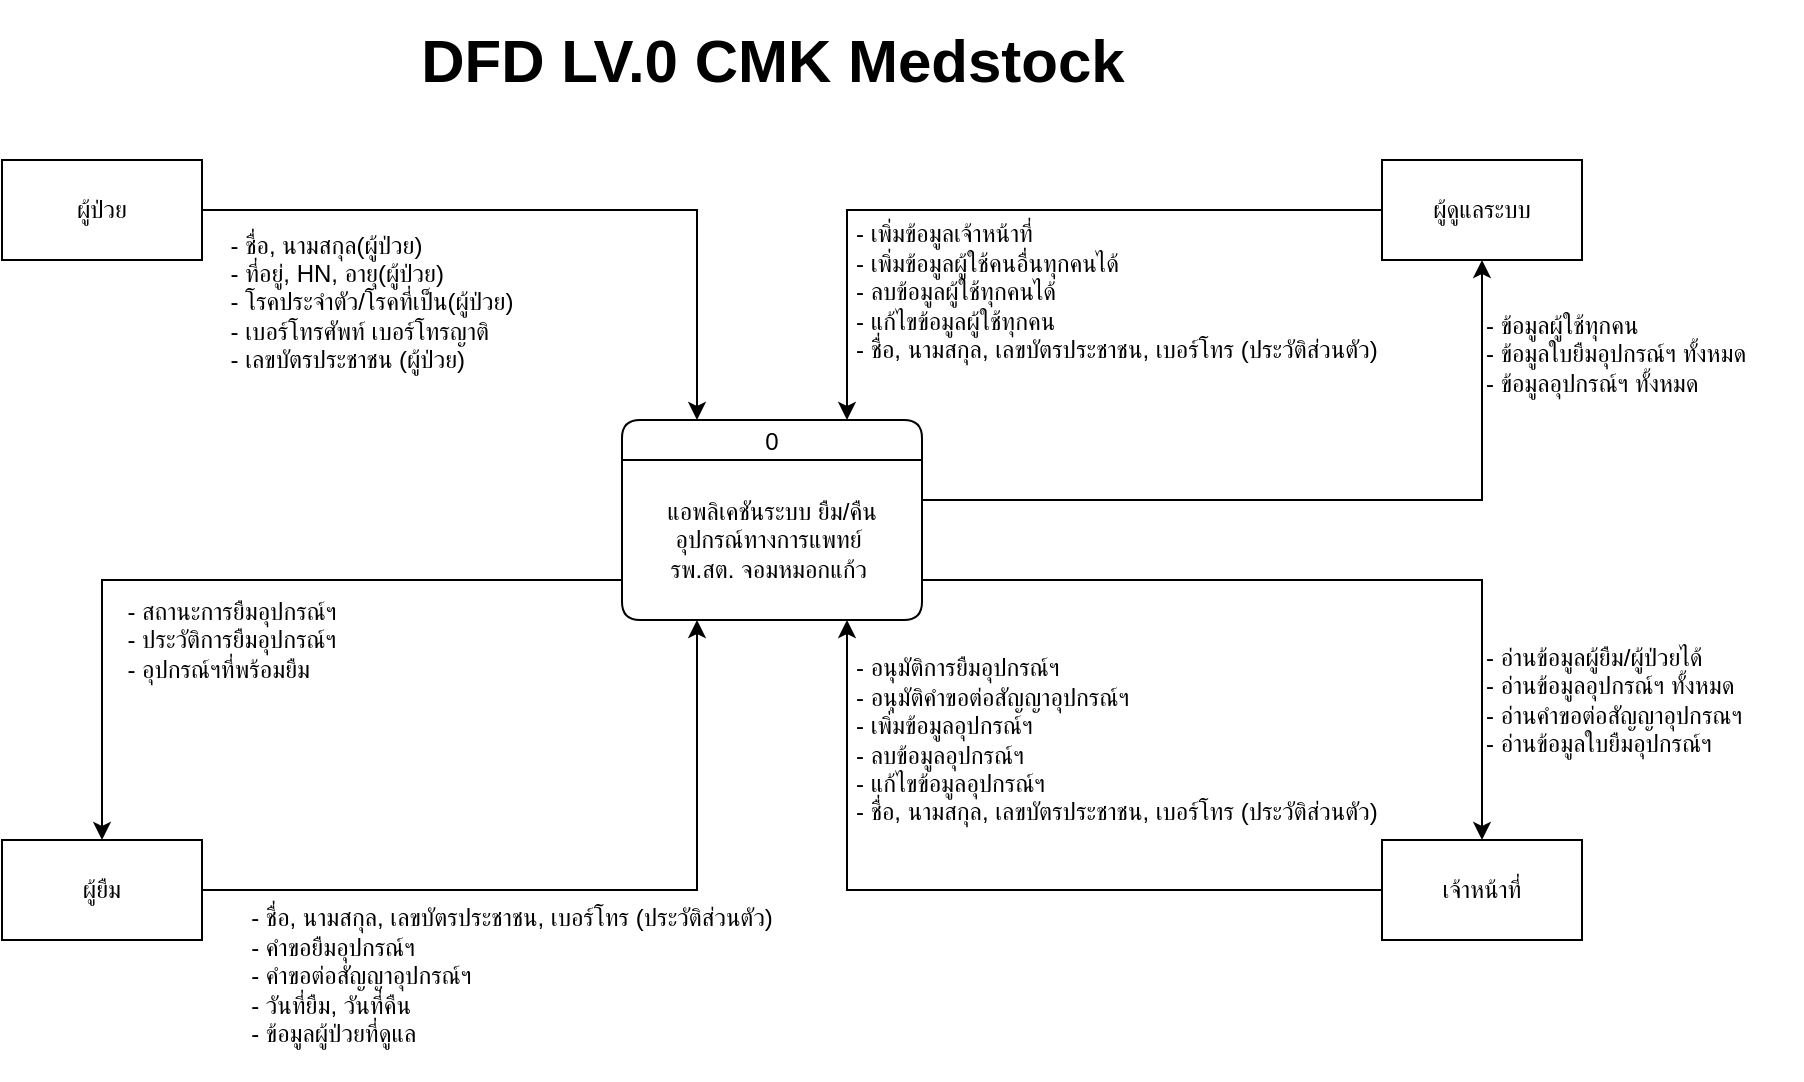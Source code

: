 <mxfile version="24.7.5" pages="2">
  <diagram name="Page-1" id="bepCv5NXbVu49NAXqQbo">
    <mxGraphModel dx="688" dy="389" grid="1" gridSize="10" guides="1" tooltips="1" connect="1" arrows="1" fold="1" page="1" pageScale="1" pageWidth="1169" pageHeight="827" math="0" shadow="0">
      <root>
        <mxCell id="0" />
        <mxCell id="1" parent="0" />
        <mxCell id="Wjg2MNUysMHDsQ0D-KE0-12" value="0" style="swimlane;fontStyle=0;childLayout=stackLayout;horizontal=1;startSize=20;fillColor=#ffffff;horizontalStack=0;resizeParent=1;resizeParentMax=0;resizeLast=0;collapsible=0;marginBottom=0;swimlaneFillColor=#ffffff;rounded=1;" parent="1" vertex="1">
          <mxGeometry x="460" y="280" width="150" height="100" as="geometry" />
        </mxCell>
        <mxCell id="Wjg2MNUysMHDsQ0D-KE0-13" value="แอพลิเคชันระบบ ยืม/คืน &lt;br&gt;อุปกรณ์ทางการแพทย์&amp;nbsp;&lt;div&gt;รพ.สต. จอมหมอกแก้ว&amp;nbsp;&lt;/div&gt;" style="text;html=1;align=center;verticalAlign=middle;whiteSpace=wrap;rounded=0;" parent="Wjg2MNUysMHDsQ0D-KE0-12" vertex="1">
          <mxGeometry y="20" width="150" height="80" as="geometry" />
        </mxCell>
        <mxCell id="Wjg2MNUysMHDsQ0D-KE0-18" style="edgeStyle=orthogonalEdgeStyle;rounded=0;orthogonalLoop=1;jettySize=auto;html=1;exitX=1;exitY=0.5;exitDx=0;exitDy=0;entryX=0.25;entryY=0;entryDx=0;entryDy=0;" parent="1" source="Wjg2MNUysMHDsQ0D-KE0-14" target="Wjg2MNUysMHDsQ0D-KE0-12" edge="1">
          <mxGeometry relative="1" as="geometry" />
        </mxCell>
        <mxCell id="Wjg2MNUysMHDsQ0D-KE0-14" value="ผู้ป่วย" style="html=1;dashed=0;whiteSpace=wrap;" parent="1" vertex="1">
          <mxGeometry x="150" y="150" width="100" height="50" as="geometry" />
        </mxCell>
        <mxCell id="Wjg2MNUysMHDsQ0D-KE0-19" style="edgeStyle=orthogonalEdgeStyle;rounded=0;orthogonalLoop=1;jettySize=auto;html=1;exitX=0;exitY=0.5;exitDx=0;exitDy=0;entryX=0.75;entryY=0;entryDx=0;entryDy=0;" parent="1" source="Wjg2MNUysMHDsQ0D-KE0-15" target="Wjg2MNUysMHDsQ0D-KE0-12" edge="1">
          <mxGeometry relative="1" as="geometry" />
        </mxCell>
        <mxCell id="Wjg2MNUysMHDsQ0D-KE0-15" value="ผู้ดูแลระบบ" style="html=1;dashed=0;whiteSpace=wrap;" parent="1" vertex="1">
          <mxGeometry x="840" y="150" width="100" height="50" as="geometry" />
        </mxCell>
        <mxCell id="Wjg2MNUysMHDsQ0D-KE0-20" style="edgeStyle=orthogonalEdgeStyle;rounded=0;orthogonalLoop=1;jettySize=auto;html=1;exitX=1;exitY=0.5;exitDx=0;exitDy=0;entryX=0.25;entryY=1;entryDx=0;entryDy=0;" parent="1" source="Wjg2MNUysMHDsQ0D-KE0-16" target="Wjg2MNUysMHDsQ0D-KE0-13" edge="1">
          <mxGeometry relative="1" as="geometry" />
        </mxCell>
        <mxCell id="Wjg2MNUysMHDsQ0D-KE0-16" value="ผู้ยืม" style="html=1;dashed=0;whiteSpace=wrap;" parent="1" vertex="1">
          <mxGeometry x="150" y="490" width="100" height="50" as="geometry" />
        </mxCell>
        <mxCell id="Wjg2MNUysMHDsQ0D-KE0-21" style="edgeStyle=orthogonalEdgeStyle;rounded=0;orthogonalLoop=1;jettySize=auto;html=1;exitX=0;exitY=0.5;exitDx=0;exitDy=0;entryX=0.75;entryY=1;entryDx=0;entryDy=0;" parent="1" source="Wjg2MNUysMHDsQ0D-KE0-17" target="Wjg2MNUysMHDsQ0D-KE0-13" edge="1">
          <mxGeometry relative="1" as="geometry" />
        </mxCell>
        <mxCell id="Wjg2MNUysMHDsQ0D-KE0-17" value="เจ้าหน้าที่" style="html=1;dashed=0;whiteSpace=wrap;" parent="1" vertex="1">
          <mxGeometry x="840" y="490" width="100" height="50" as="geometry" />
        </mxCell>
        <mxCell id="Wjg2MNUysMHDsQ0D-KE0-22" style="edgeStyle=orthogonalEdgeStyle;rounded=0;orthogonalLoop=1;jettySize=auto;html=1;exitX=0;exitY=0.75;exitDx=0;exitDy=0;" parent="1" source="Wjg2MNUysMHDsQ0D-KE0-13" target="Wjg2MNUysMHDsQ0D-KE0-16" edge="1">
          <mxGeometry relative="1" as="geometry" />
        </mxCell>
        <mxCell id="Wjg2MNUysMHDsQ0D-KE0-23" style="edgeStyle=orthogonalEdgeStyle;rounded=0;orthogonalLoop=1;jettySize=auto;html=1;exitX=1;exitY=0.75;exitDx=0;exitDy=0;" parent="1" source="Wjg2MNUysMHDsQ0D-KE0-13" target="Wjg2MNUysMHDsQ0D-KE0-17" edge="1">
          <mxGeometry relative="1" as="geometry" />
        </mxCell>
        <mxCell id="Wjg2MNUysMHDsQ0D-KE0-24" style="edgeStyle=orthogonalEdgeStyle;rounded=0;orthogonalLoop=1;jettySize=auto;html=1;exitX=1;exitY=0.25;exitDx=0;exitDy=0;entryX=0.5;entryY=1;entryDx=0;entryDy=0;" parent="1" source="Wjg2MNUysMHDsQ0D-KE0-13" target="Wjg2MNUysMHDsQ0D-KE0-15" edge="1">
          <mxGeometry relative="1" as="geometry" />
        </mxCell>
        <mxCell id="Wjg2MNUysMHDsQ0D-KE0-25" value="&lt;div style=&quot;text-align: left;&quot;&gt;&lt;div&gt;&lt;span style=&quot;background-color: initial;&quot;&gt;- ชื่อ, นามสกุล(ผู้ป่วย)&lt;/span&gt;&lt;/div&gt;&lt;div&gt;- ที่อยู่, HN, อายุ(ผู้ป่วย)&lt;/div&gt;&lt;div&gt;&lt;span style=&quot;background-color: initial;&quot;&gt;- โรคประจำตัว/โรคที่เป็น(ผู้ป่วย)&lt;/span&gt;&lt;br&gt;&lt;/div&gt;&lt;div&gt;- เบอร์โทรศัพท์ เบอร์โทรญาติ&lt;span style=&quot;background-color: initial;&quot;&gt;&lt;br&gt;&lt;/span&gt;&lt;/div&gt;&lt;div&gt;- เลขบัตรประชาชน (ผู้ป่วย)&lt;/div&gt;&lt;/div&gt;" style="text;html=1;align=center;verticalAlign=middle;whiteSpace=wrap;rounded=0;" parent="1" vertex="1">
          <mxGeometry x="250" y="176" width="170" height="90" as="geometry" />
        </mxCell>
        <mxCell id="Wjg2MNUysMHDsQ0D-KE0-51" value="&lt;span style=&quot;background-color: initial;&quot;&gt;- เพิ่มข้อมูลเจ้าหน้าที่&lt;/span&gt;&lt;br&gt;&lt;span style=&quot;background-color: initial;&quot;&gt;- เพิ่มข้อมูลผู้ใช้คนอื่นทุกคนได้&lt;/span&gt;&lt;br&gt;&lt;span style=&quot;background-color: initial;&quot;&gt;- ลบข้อมูลผู้ใช้ทุกคนได้&lt;/span&gt;&lt;br&gt;&lt;span style=&quot;background-color: initial;&quot;&gt;- แก้ไขข้อมูลผู้ใช้ทุกคน&lt;/span&gt;&lt;div&gt;&lt;span style=&quot;background-color: initial;&quot;&gt;-&amp;nbsp;&lt;/span&gt;&lt;span style=&quot;background-color: initial;&quot;&gt;ชื่อ, นามสกุล, เลขบัตรประชาชน, เบอร์โทร (ประวัติส่วนตัว)&lt;/span&gt;&lt;/div&gt;&lt;div&gt;&lt;span style=&quot;background-color: initial;&quot;&gt;&lt;br&gt;&lt;/span&gt;&lt;/div&gt;" style="text;html=1;align=left;verticalAlign=middle;whiteSpace=wrap;rounded=0;" parent="1" vertex="1">
          <mxGeometry x="575" y="180" width="310" height="86" as="geometry" />
        </mxCell>
        <mxCell id="Wjg2MNUysMHDsQ0D-KE0-52" value="&lt;div style=&quot;text-align: left;&quot;&gt;&lt;span style=&quot;background-color: initial;&quot;&gt;- สถานะการยืม&lt;/span&gt;&lt;span style=&quot;background-color: initial;&quot;&gt;อุปกรณ์ฯ&lt;/span&gt;&lt;/div&gt;&lt;div style=&quot;text-align: left;&quot;&gt;- ประวัติการยืม&lt;span style=&quot;background-color: initial;&quot;&gt;อุปกรณ์ฯ&lt;/span&gt;&lt;br&gt;&lt;/div&gt;&lt;div style=&quot;text-align: left;&quot;&gt;- อุปกรณ์ฯที่พร้อมยืม&lt;br&gt;&lt;/div&gt;" style="text;html=1;align=center;verticalAlign=middle;whiteSpace=wrap;rounded=0;" parent="1" vertex="1">
          <mxGeometry x="200" y="370" width="130" height="40" as="geometry" />
        </mxCell>
        <mxCell id="Wjg2MNUysMHDsQ0D-KE0-53" value="&lt;div style=&quot;text-align: left;&quot;&gt;&lt;span style=&quot;background-color: initial;&quot;&gt;- ชื่อ, นามสกุล, เลขบัตรประชาชน, เบอร์โทร (ประวัติส่วนตัว)&lt;/span&gt;&lt;/div&gt;&lt;div style=&quot;text-align: left;&quot;&gt;- คำขอยืม&lt;span style=&quot;background-color: initial;&quot;&gt;อุปกรณ์ฯ&lt;/span&gt;&lt;br&gt;&lt;/div&gt;&lt;div style=&quot;text-align: left;&quot;&gt;- คำขอต่อสัญญา&lt;span style=&quot;background-color: initial;&quot;&gt;อุปกรณ์ฯ&lt;/span&gt;&lt;br&gt;&lt;/div&gt;&lt;div style=&quot;text-align: left;&quot;&gt;- วันที่ยืม, วันที่คืน&lt;br&gt;&lt;/div&gt;&lt;div style=&quot;text-align: left;&quot;&gt;- ข้อมูลผู้ป่วยที่ดูแล&lt;br&gt;&lt;/div&gt;&lt;div style=&quot;text-align: left;&quot;&gt;&lt;br&gt;&lt;/div&gt;" style="text;html=1;align=center;verticalAlign=middle;whiteSpace=wrap;rounded=0;" parent="1" vertex="1">
          <mxGeometry x="250" y="520" width="310" height="90" as="geometry" />
        </mxCell>
        <mxCell id="Wjg2MNUysMHDsQ0D-KE0-54" value="- ข้อมูลผู้ใช้ทุกคน&lt;div&gt;- ข้อมูลใบยืมอุปกรณ์ฯ ทั้งหมด&lt;/div&gt;&lt;div style=&quot;&quot;&gt;- ข้อมูลอุปกรณ์ฯ ทั้งหมด&lt;/div&gt;" style="text;html=1;align=left;verticalAlign=middle;whiteSpace=wrap;rounded=0;" parent="1" vertex="1">
          <mxGeometry x="890" y="220" width="150" height="54" as="geometry" />
        </mxCell>
        <mxCell id="Dl594Gr93o3GSvpdm3we-1" value="- อ่านข้อมูลผู้ยืม/ผู้ป่วยได้&lt;div&gt;- อ่านข้อมูลอุปกรณ์ฯ ทั้งหมด&lt;/div&gt;&lt;div&gt;- อ่านคำขอต่อสัญญาอุปกรณฯ&lt;/div&gt;&lt;div&gt;&lt;span style=&quot;background-color: initial;&quot;&gt;- อ่านข้อมูลใบยืมอุปกรณ์ฯ&lt;/span&gt;&lt;/div&gt;" style="text;html=1;align=left;verticalAlign=middle;whiteSpace=wrap;rounded=0;" parent="1" vertex="1">
          <mxGeometry x="890" y="390" width="160" height="60" as="geometry" />
        </mxCell>
        <mxCell id="Dl594Gr93o3GSvpdm3we-2" value="- อนุมัติการยืมอุปกรณ์ฯ&lt;div&gt;- อนุมัติคำขอต่อสัญญาอุปกรณ์ฯ&lt;/div&gt;&lt;div&gt;- เพิ่มข้อมูล&lt;span style=&quot;background-color: initial;&quot;&gt;อุปกรณ์ฯ&lt;/span&gt;&lt;/div&gt;&lt;div&gt;- ลบข้อมูล&lt;span style=&quot;background-color: initial;&quot;&gt;อุปกรณ์ฯ&lt;/span&gt;&lt;/div&gt;&lt;div&gt;- แก้ไขข้อมูล&lt;span style=&quot;background-color: initial;&quot;&gt;อุปกรณ์ฯ&lt;/span&gt;&lt;/div&gt;&lt;div&gt;&lt;span style=&quot;background-color: initial;&quot;&gt;-&amp;nbsp;&lt;/span&gt;&lt;span style=&quot;background-color: initial;&quot;&gt;ชื่อ, นามสกุล, เลขบัตรประชาชน, เบอร์โทร (ประวัติส่วนตัว)&lt;/span&gt;&lt;br&gt;&lt;/div&gt;" style="text;html=1;align=left;verticalAlign=middle;whiteSpace=wrap;rounded=0;" parent="1" vertex="1">
          <mxGeometry x="575" y="390" width="300" height="100" as="geometry" />
        </mxCell>
        <mxCell id="VgqWOTxvius95Ya1DW3q-1" value="&lt;font size=&quot;1&quot; style=&quot;&quot;&gt;&lt;b style=&quot;font-size: 30px;&quot;&gt;DFD LV.0 CMK Medstock&lt;/b&gt;&lt;/font&gt;" style="text;html=1;align=center;verticalAlign=middle;whiteSpace=wrap;rounded=0;" parent="1" vertex="1">
          <mxGeometry x="342.5" y="70" width="385" height="60" as="geometry" />
        </mxCell>
      </root>
    </mxGraphModel>
  </diagram>
  <diagram id="lGibayMBWFqPM9oYXn8B" name="Page-2">
    <mxGraphModel dx="1050" dy="530" grid="1" gridSize="10" guides="1" tooltips="1" connect="1" arrows="1" fold="1" page="1" pageScale="1" pageWidth="1654" pageHeight="1169" math="0" shadow="0">
      <root>
        <mxCell id="0" />
        <mxCell id="1" parent="0" />
      </root>
    </mxGraphModel>
  </diagram>
</mxfile>
